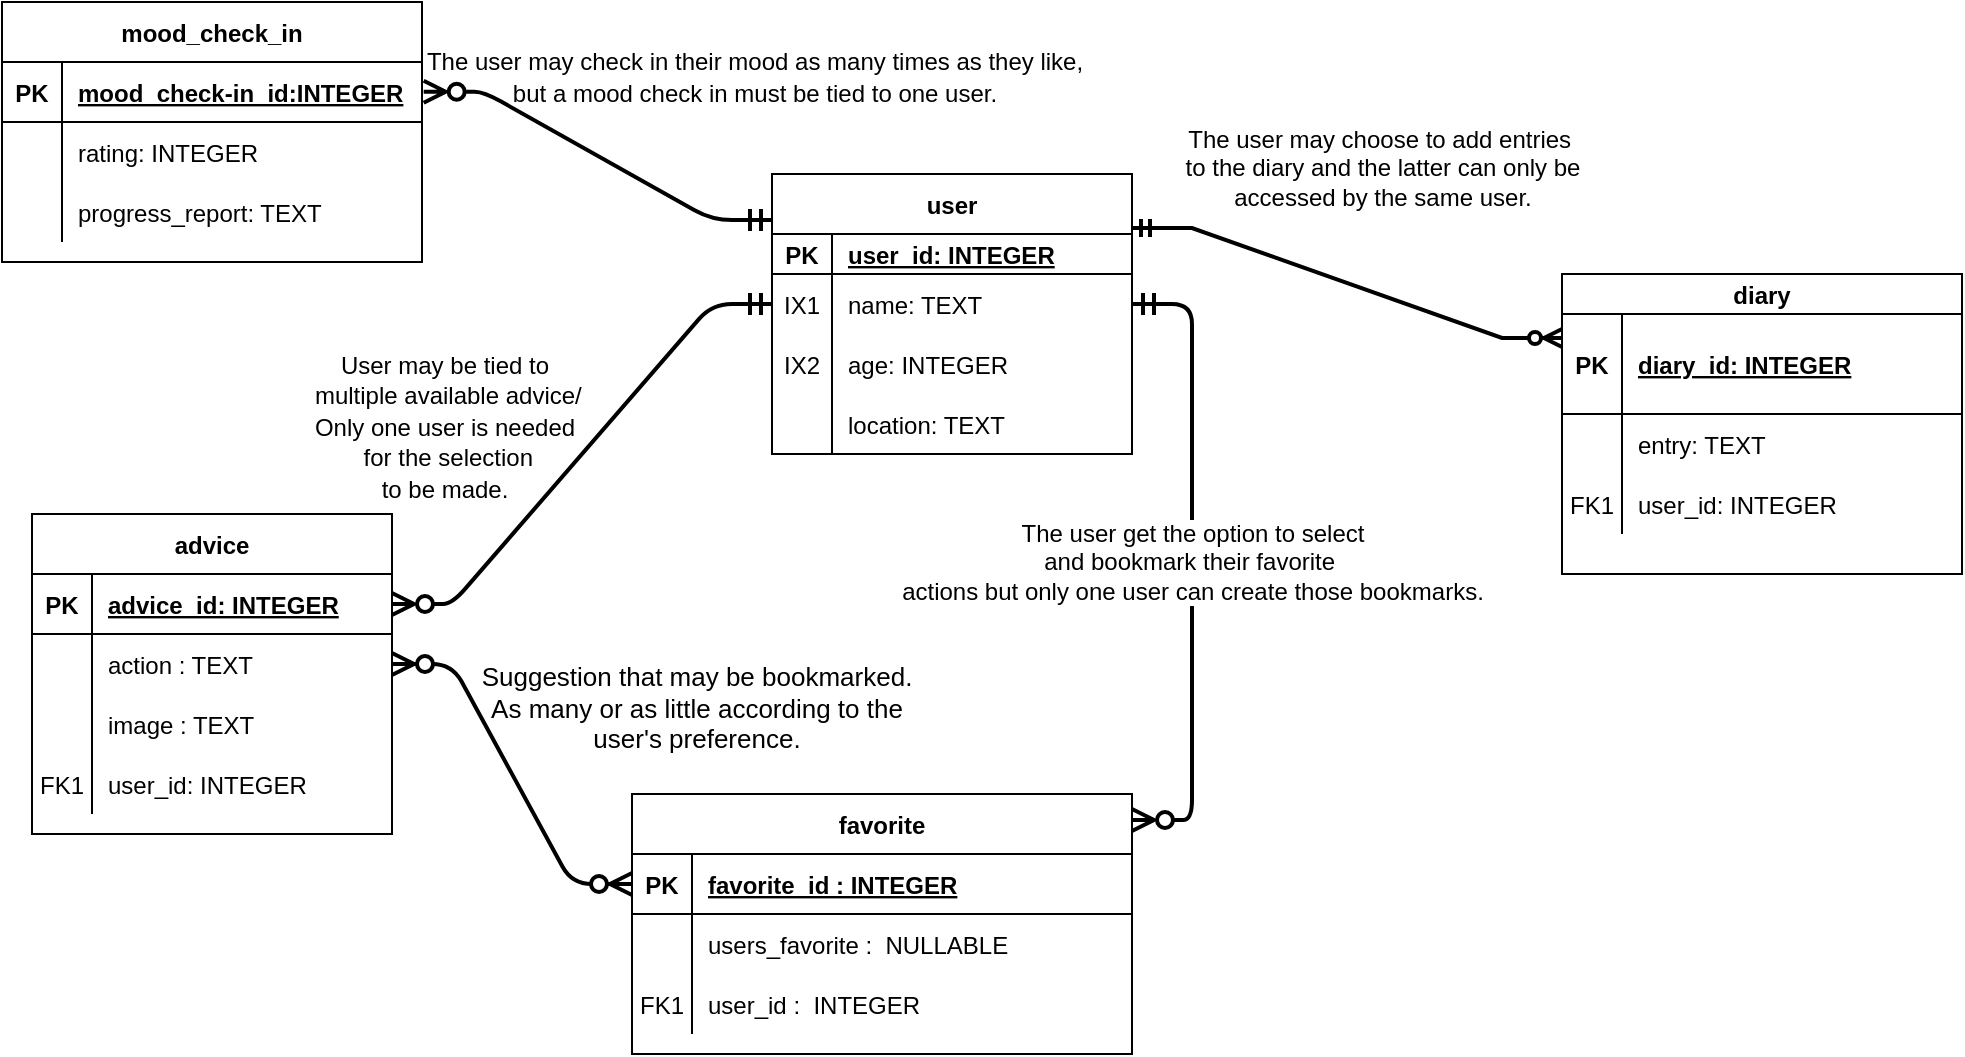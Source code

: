 <mxfile version="16.5.6" type="device"><diagram id="A5Q4melGZK6VVm9xVnYs" name="Page-1"><mxGraphModel dx="1209" dy="1062" grid="0" gridSize="10" guides="1" tooltips="1" connect="1" arrows="1" fold="1" page="0" pageScale="1" pageWidth="850" pageHeight="1100" background="#ffffff" math="0" shadow="0"><root><mxCell id="0"/><mxCell id="1" parent="0"/><mxCell id="EydL405cZTYyQnSdJN2e-1" value="user" style="shape=table;startSize=30;container=1;collapsible=1;childLayout=tableLayout;fixedRows=1;rowLines=0;fontStyle=1;align=center;resizeLast=1;" parent="1" vertex="1"><mxGeometry x="435" y="-20" width="180" height="140" as="geometry"/></mxCell><mxCell id="EydL405cZTYyQnSdJN2e-2" value="" style="shape=tableRow;horizontal=0;startSize=0;swimlaneHead=0;swimlaneBody=0;fillColor=none;collapsible=0;dropTarget=0;points=[[0,0.5],[1,0.5]];portConstraint=eastwest;top=0;left=0;right=0;bottom=1;" parent="EydL405cZTYyQnSdJN2e-1" vertex="1"><mxGeometry y="30" width="180" height="20" as="geometry"/></mxCell><mxCell id="EydL405cZTYyQnSdJN2e-3" value="PK" style="shape=partialRectangle;connectable=0;fillColor=none;top=0;left=0;bottom=0;right=0;fontStyle=1;overflow=hidden;" parent="EydL405cZTYyQnSdJN2e-2" vertex="1"><mxGeometry width="30" height="20" as="geometry"><mxRectangle width="30" height="20" as="alternateBounds"/></mxGeometry></mxCell><mxCell id="EydL405cZTYyQnSdJN2e-4" value="user_id: INTEGER" style="shape=partialRectangle;connectable=0;fillColor=none;top=0;left=0;bottom=0;right=0;align=left;spacingLeft=6;fontStyle=5;overflow=hidden;" parent="EydL405cZTYyQnSdJN2e-2" vertex="1"><mxGeometry x="30" width="150" height="20" as="geometry"><mxRectangle width="150" height="20" as="alternateBounds"/></mxGeometry></mxCell><mxCell id="EydL405cZTYyQnSdJN2e-5" value="" style="shape=tableRow;horizontal=0;startSize=0;swimlaneHead=0;swimlaneBody=0;fillColor=none;collapsible=0;dropTarget=0;points=[[0,0.5],[1,0.5]];portConstraint=eastwest;top=0;left=0;right=0;bottom=0;" parent="EydL405cZTYyQnSdJN2e-1" vertex="1"><mxGeometry y="50" width="180" height="30" as="geometry"/></mxCell><mxCell id="EydL405cZTYyQnSdJN2e-6" value="IX1" style="shape=partialRectangle;connectable=0;fillColor=none;top=0;left=0;bottom=0;right=0;editable=1;overflow=hidden;" parent="EydL405cZTYyQnSdJN2e-5" vertex="1"><mxGeometry width="30" height="30" as="geometry"><mxRectangle width="30" height="30" as="alternateBounds"/></mxGeometry></mxCell><mxCell id="EydL405cZTYyQnSdJN2e-7" value="name: TEXT" style="shape=partialRectangle;connectable=0;fillColor=none;top=0;left=0;bottom=0;right=0;align=left;spacingLeft=6;overflow=hidden;" parent="EydL405cZTYyQnSdJN2e-5" vertex="1"><mxGeometry x="30" width="150" height="30" as="geometry"><mxRectangle width="150" height="30" as="alternateBounds"/></mxGeometry></mxCell><mxCell id="EydL405cZTYyQnSdJN2e-8" value="" style="shape=tableRow;horizontal=0;startSize=0;swimlaneHead=0;swimlaneBody=0;fillColor=none;collapsible=0;dropTarget=0;points=[[0,0.5],[1,0.5]];portConstraint=eastwest;top=0;left=0;right=0;bottom=0;" parent="EydL405cZTYyQnSdJN2e-1" vertex="1"><mxGeometry y="80" width="180" height="30" as="geometry"/></mxCell><mxCell id="EydL405cZTYyQnSdJN2e-9" value="IX2" style="shape=partialRectangle;connectable=0;fillColor=none;top=0;left=0;bottom=0;right=0;editable=1;overflow=hidden;" parent="EydL405cZTYyQnSdJN2e-8" vertex="1"><mxGeometry width="30" height="30" as="geometry"><mxRectangle width="30" height="30" as="alternateBounds"/></mxGeometry></mxCell><mxCell id="EydL405cZTYyQnSdJN2e-10" value="age: INTEGER" style="shape=partialRectangle;connectable=0;fillColor=none;top=0;left=0;bottom=0;right=0;align=left;spacingLeft=6;overflow=hidden;" parent="EydL405cZTYyQnSdJN2e-8" vertex="1"><mxGeometry x="30" width="150" height="30" as="geometry"><mxRectangle width="150" height="30" as="alternateBounds"/></mxGeometry></mxCell><mxCell id="EydL405cZTYyQnSdJN2e-11" value="" style="shape=tableRow;horizontal=0;startSize=0;swimlaneHead=0;swimlaneBody=0;fillColor=none;collapsible=0;dropTarget=0;points=[[0,0.5],[1,0.5]];portConstraint=eastwest;top=0;left=0;right=0;bottom=0;" parent="EydL405cZTYyQnSdJN2e-1" vertex="1"><mxGeometry y="110" width="180" height="30" as="geometry"/></mxCell><mxCell id="EydL405cZTYyQnSdJN2e-12" value="" style="shape=partialRectangle;connectable=0;fillColor=none;top=0;left=0;bottom=0;right=0;editable=1;overflow=hidden;" parent="EydL405cZTYyQnSdJN2e-11" vertex="1"><mxGeometry width="30" height="30" as="geometry"><mxRectangle width="30" height="30" as="alternateBounds"/></mxGeometry></mxCell><mxCell id="EydL405cZTYyQnSdJN2e-13" value="location: TEXT" style="shape=partialRectangle;connectable=0;fillColor=none;top=0;left=0;bottom=0;right=0;align=left;spacingLeft=6;overflow=hidden;" parent="EydL405cZTYyQnSdJN2e-11" vertex="1"><mxGeometry x="30" width="150" height="30" as="geometry"><mxRectangle width="150" height="30" as="alternateBounds"/></mxGeometry></mxCell><mxCell id="EydL405cZTYyQnSdJN2e-53" value="advice" style="shape=table;startSize=30;container=1;collapsible=1;childLayout=tableLayout;fixedRows=1;rowLines=0;fontStyle=1;align=center;resizeLast=1;" parent="1" vertex="1"><mxGeometry x="65" y="150" width="180" height="160" as="geometry"/></mxCell><mxCell id="EydL405cZTYyQnSdJN2e-54" value="" style="shape=tableRow;horizontal=0;startSize=0;swimlaneHead=0;swimlaneBody=0;fillColor=none;collapsible=0;dropTarget=0;points=[[0,0.5],[1,0.5]];portConstraint=eastwest;top=0;left=0;right=0;bottom=1;" parent="EydL405cZTYyQnSdJN2e-53" vertex="1"><mxGeometry y="30" width="180" height="30" as="geometry"/></mxCell><mxCell id="EydL405cZTYyQnSdJN2e-55" value="PK" style="shape=partialRectangle;connectable=0;fillColor=none;top=0;left=0;bottom=0;right=0;fontStyle=1;overflow=hidden;" parent="EydL405cZTYyQnSdJN2e-54" vertex="1"><mxGeometry width="30" height="30" as="geometry"><mxRectangle width="30" height="30" as="alternateBounds"/></mxGeometry></mxCell><mxCell id="EydL405cZTYyQnSdJN2e-56" value="advice_id: INTEGER" style="shape=partialRectangle;connectable=0;fillColor=none;top=0;left=0;bottom=0;right=0;align=left;spacingLeft=6;fontStyle=5;overflow=hidden;" parent="EydL405cZTYyQnSdJN2e-54" vertex="1"><mxGeometry x="30" width="150" height="30" as="geometry"><mxRectangle width="150" height="30" as="alternateBounds"/></mxGeometry></mxCell><mxCell id="EydL405cZTYyQnSdJN2e-57" value="" style="shape=tableRow;horizontal=0;startSize=0;swimlaneHead=0;swimlaneBody=0;fillColor=none;collapsible=0;dropTarget=0;points=[[0,0.5],[1,0.5]];portConstraint=eastwest;top=0;left=0;right=0;bottom=0;" parent="EydL405cZTYyQnSdJN2e-53" vertex="1"><mxGeometry y="60" width="180" height="30" as="geometry"/></mxCell><mxCell id="EydL405cZTYyQnSdJN2e-58" value="" style="shape=partialRectangle;connectable=0;fillColor=none;top=0;left=0;bottom=0;right=0;editable=1;overflow=hidden;" parent="EydL405cZTYyQnSdJN2e-57" vertex="1"><mxGeometry width="30" height="30" as="geometry"><mxRectangle width="30" height="30" as="alternateBounds"/></mxGeometry></mxCell><mxCell id="EydL405cZTYyQnSdJN2e-59" value="action : TEXT" style="shape=partialRectangle;connectable=0;fillColor=none;top=0;left=0;bottom=0;right=0;align=left;spacingLeft=6;overflow=hidden;" parent="EydL405cZTYyQnSdJN2e-57" vertex="1"><mxGeometry x="30" width="150" height="30" as="geometry"><mxRectangle width="150" height="30" as="alternateBounds"/></mxGeometry></mxCell><mxCell id="EydL405cZTYyQnSdJN2e-202" value="" style="shape=tableRow;horizontal=0;startSize=0;swimlaneHead=0;swimlaneBody=0;fillColor=none;collapsible=0;dropTarget=0;points=[[0,0.5],[1,0.5]];portConstraint=eastwest;top=0;left=0;right=0;bottom=0;" parent="EydL405cZTYyQnSdJN2e-53" vertex="1"><mxGeometry y="90" width="180" height="30" as="geometry"/></mxCell><mxCell id="EydL405cZTYyQnSdJN2e-203" value="" style="shape=partialRectangle;connectable=0;fillColor=none;top=0;left=0;bottom=0;right=0;editable=1;overflow=hidden;" parent="EydL405cZTYyQnSdJN2e-202" vertex="1"><mxGeometry width="30" height="30" as="geometry"><mxRectangle width="30" height="30" as="alternateBounds"/></mxGeometry></mxCell><mxCell id="EydL405cZTYyQnSdJN2e-204" value="image : TEXT" style="shape=partialRectangle;connectable=0;fillColor=none;top=0;left=0;bottom=0;right=0;align=left;spacingLeft=6;overflow=hidden;" parent="EydL405cZTYyQnSdJN2e-202" vertex="1"><mxGeometry x="30" width="150" height="30" as="geometry"><mxRectangle width="150" height="30" as="alternateBounds"/></mxGeometry></mxCell><mxCell id="HIgUrnBIAyY7l69PzQ1q-31" value="" style="shape=tableRow;horizontal=0;startSize=0;swimlaneHead=0;swimlaneBody=0;fillColor=none;collapsible=0;dropTarget=0;points=[[0,0.5],[1,0.5]];portConstraint=eastwest;top=0;left=0;right=0;bottom=0;" vertex="1" parent="EydL405cZTYyQnSdJN2e-53"><mxGeometry y="120" width="180" height="30" as="geometry"/></mxCell><mxCell id="HIgUrnBIAyY7l69PzQ1q-32" value="FK1" style="shape=partialRectangle;connectable=0;fillColor=none;top=0;left=0;bottom=0;right=0;editable=1;overflow=hidden;" vertex="1" parent="HIgUrnBIAyY7l69PzQ1q-31"><mxGeometry width="30" height="30" as="geometry"><mxRectangle width="30" height="30" as="alternateBounds"/></mxGeometry></mxCell><mxCell id="HIgUrnBIAyY7l69PzQ1q-33" value="user_id: INTEGER" style="shape=partialRectangle;connectable=0;fillColor=none;top=0;left=0;bottom=0;right=0;align=left;spacingLeft=6;overflow=hidden;" vertex="1" parent="HIgUrnBIAyY7l69PzQ1q-31"><mxGeometry x="30" width="150" height="30" as="geometry"><mxRectangle width="150" height="30" as="alternateBounds"/></mxGeometry></mxCell><mxCell id="EydL405cZTYyQnSdJN2e-118" value="favorite" style="shape=table;startSize=30;container=1;collapsible=1;childLayout=tableLayout;fixedRows=1;rowLines=0;fontStyle=1;align=center;resizeLast=1;" parent="1" vertex="1"><mxGeometry x="365" y="290" width="250" height="130" as="geometry"/></mxCell><mxCell id="EydL405cZTYyQnSdJN2e-119" value="" style="shape=tableRow;horizontal=0;startSize=0;swimlaneHead=0;swimlaneBody=0;fillColor=none;collapsible=0;dropTarget=0;points=[[0,0.5],[1,0.5]];portConstraint=eastwest;top=0;left=0;right=0;bottom=1;" parent="EydL405cZTYyQnSdJN2e-118" vertex="1"><mxGeometry y="30" width="250" height="30" as="geometry"/></mxCell><mxCell id="EydL405cZTYyQnSdJN2e-120" value="PK" style="shape=partialRectangle;connectable=0;fillColor=none;top=0;left=0;bottom=0;right=0;fontStyle=1;overflow=hidden;" parent="EydL405cZTYyQnSdJN2e-119" vertex="1"><mxGeometry width="30" height="30" as="geometry"><mxRectangle width="30" height="30" as="alternateBounds"/></mxGeometry></mxCell><mxCell id="EydL405cZTYyQnSdJN2e-121" value="favorite_id : INTEGER" style="shape=partialRectangle;connectable=0;fillColor=none;top=0;left=0;bottom=0;right=0;align=left;spacingLeft=6;fontStyle=5;overflow=hidden;" parent="EydL405cZTYyQnSdJN2e-119" vertex="1"><mxGeometry x="30" width="220" height="30" as="geometry"><mxRectangle width="220" height="30" as="alternateBounds"/></mxGeometry></mxCell><mxCell id="EydL405cZTYyQnSdJN2e-125" value="" style="shape=tableRow;horizontal=0;startSize=0;swimlaneHead=0;swimlaneBody=0;fillColor=none;collapsible=0;dropTarget=0;points=[[0,0.5],[1,0.5]];portConstraint=eastwest;top=0;left=0;right=0;bottom=0;" parent="EydL405cZTYyQnSdJN2e-118" vertex="1"><mxGeometry y="60" width="250" height="30" as="geometry"/></mxCell><mxCell id="EydL405cZTYyQnSdJN2e-126" value="" style="shape=partialRectangle;connectable=0;fillColor=none;top=0;left=0;bottom=0;right=0;editable=1;overflow=hidden;" parent="EydL405cZTYyQnSdJN2e-125" vertex="1"><mxGeometry width="30" height="30" as="geometry"><mxRectangle width="30" height="30" as="alternateBounds"/></mxGeometry></mxCell><mxCell id="EydL405cZTYyQnSdJN2e-127" value="users_favorite :  NULLABLE" style="shape=partialRectangle;connectable=0;fillColor=none;top=0;left=0;bottom=0;right=0;align=left;spacingLeft=6;overflow=hidden;" parent="EydL405cZTYyQnSdJN2e-125" vertex="1"><mxGeometry x="30" width="220" height="30" as="geometry"><mxRectangle width="220" height="30" as="alternateBounds"/></mxGeometry></mxCell><mxCell id="HIgUrnBIAyY7l69PzQ1q-28" value="" style="shape=tableRow;horizontal=0;startSize=0;swimlaneHead=0;swimlaneBody=0;fillColor=none;collapsible=0;dropTarget=0;points=[[0,0.5],[1,0.5]];portConstraint=eastwest;top=0;left=0;right=0;bottom=0;" vertex="1" parent="EydL405cZTYyQnSdJN2e-118"><mxGeometry y="90" width="250" height="30" as="geometry"/></mxCell><mxCell id="HIgUrnBIAyY7l69PzQ1q-29" value="FK1" style="shape=partialRectangle;connectable=0;fillColor=none;top=0;left=0;bottom=0;right=0;editable=1;overflow=hidden;" vertex="1" parent="HIgUrnBIAyY7l69PzQ1q-28"><mxGeometry width="30" height="30" as="geometry"><mxRectangle width="30" height="30" as="alternateBounds"/></mxGeometry></mxCell><mxCell id="HIgUrnBIAyY7l69PzQ1q-30" value="user_id :  INTEGER" style="shape=partialRectangle;connectable=0;fillColor=none;top=0;left=0;bottom=0;right=0;align=left;spacingLeft=6;overflow=hidden;" vertex="1" parent="HIgUrnBIAyY7l69PzQ1q-28"><mxGeometry x="30" width="220" height="30" as="geometry"><mxRectangle width="220" height="30" as="alternateBounds"/></mxGeometry></mxCell><mxCell id="EydL405cZTYyQnSdJN2e-141" value="diary" style="shape=table;startSize=20;container=1;collapsible=1;childLayout=tableLayout;fixedRows=1;rowLines=0;fontStyle=1;align=center;resizeLast=1;" parent="1" vertex="1"><mxGeometry x="830" y="30" width="200" height="150" as="geometry"/></mxCell><mxCell id="EydL405cZTYyQnSdJN2e-142" value="" style="shape=tableRow;horizontal=0;startSize=0;swimlaneHead=0;swimlaneBody=0;fillColor=none;collapsible=0;dropTarget=0;points=[[0,0.5],[1,0.5]];portConstraint=eastwest;top=0;left=0;right=0;bottom=1;" parent="EydL405cZTYyQnSdJN2e-141" vertex="1"><mxGeometry y="20" width="200" height="50" as="geometry"/></mxCell><mxCell id="EydL405cZTYyQnSdJN2e-143" value="PK" style="shape=partialRectangle;connectable=0;fillColor=none;top=0;left=0;bottom=0;right=0;fontStyle=1;overflow=hidden;" parent="EydL405cZTYyQnSdJN2e-142" vertex="1"><mxGeometry width="30" height="50" as="geometry"><mxRectangle width="30" height="50" as="alternateBounds"/></mxGeometry></mxCell><mxCell id="EydL405cZTYyQnSdJN2e-144" value="diary_id: INTEGER" style="shape=partialRectangle;connectable=0;fillColor=none;top=0;left=0;bottom=0;right=0;align=left;spacingLeft=6;fontStyle=5;overflow=hidden;" parent="EydL405cZTYyQnSdJN2e-142" vertex="1"><mxGeometry x="30" width="170" height="50" as="geometry"><mxRectangle width="170" height="50" as="alternateBounds"/></mxGeometry></mxCell><mxCell id="EydL405cZTYyQnSdJN2e-145" value="" style="shape=tableRow;horizontal=0;startSize=0;swimlaneHead=0;swimlaneBody=0;fillColor=none;collapsible=0;dropTarget=0;points=[[0,0.5],[1,0.5]];portConstraint=eastwest;top=0;left=0;right=0;bottom=0;" parent="EydL405cZTYyQnSdJN2e-141" vertex="1"><mxGeometry y="70" width="200" height="30" as="geometry"/></mxCell><mxCell id="EydL405cZTYyQnSdJN2e-146" value="" style="shape=partialRectangle;connectable=0;fillColor=none;top=0;left=0;bottom=0;right=0;editable=1;overflow=hidden;" parent="EydL405cZTYyQnSdJN2e-145" vertex="1"><mxGeometry width="30" height="30" as="geometry"><mxRectangle width="30" height="30" as="alternateBounds"/></mxGeometry></mxCell><mxCell id="EydL405cZTYyQnSdJN2e-147" value="entry: TEXT" style="shape=partialRectangle;connectable=0;fillColor=none;top=0;left=0;bottom=0;right=0;align=left;spacingLeft=6;overflow=hidden;" parent="EydL405cZTYyQnSdJN2e-145" vertex="1"><mxGeometry x="30" width="170" height="30" as="geometry"><mxRectangle width="170" height="30" as="alternateBounds"/></mxGeometry></mxCell><mxCell id="HIgUrnBIAyY7l69PzQ1q-25" value="" style="shape=tableRow;horizontal=0;startSize=0;swimlaneHead=0;swimlaneBody=0;fillColor=none;collapsible=0;dropTarget=0;points=[[0,0.5],[1,0.5]];portConstraint=eastwest;top=0;left=0;right=0;bottom=0;" vertex="1" parent="EydL405cZTYyQnSdJN2e-141"><mxGeometry y="100" width="200" height="30" as="geometry"/></mxCell><mxCell id="HIgUrnBIAyY7l69PzQ1q-26" value="FK1" style="shape=partialRectangle;connectable=0;fillColor=none;top=0;left=0;bottom=0;right=0;editable=1;overflow=hidden;" vertex="1" parent="HIgUrnBIAyY7l69PzQ1q-25"><mxGeometry width="30" height="30" as="geometry"><mxRectangle width="30" height="30" as="alternateBounds"/></mxGeometry></mxCell><mxCell id="HIgUrnBIAyY7l69PzQ1q-27" value="user_id: INTEGER" style="shape=partialRectangle;connectable=0;fillColor=none;top=0;left=0;bottom=0;right=0;align=left;spacingLeft=6;overflow=hidden;" vertex="1" parent="HIgUrnBIAyY7l69PzQ1q-25"><mxGeometry x="30" width="170" height="30" as="geometry"><mxRectangle width="170" height="30" as="alternateBounds"/></mxGeometry></mxCell><mxCell id="EydL405cZTYyQnSdJN2e-154" value="mood_check_in" style="shape=table;startSize=30;container=1;collapsible=1;childLayout=tableLayout;fixedRows=1;rowLines=0;fontStyle=1;align=center;resizeLast=1;" parent="1" vertex="1"><mxGeometry x="50" y="-106" width="210" height="130" as="geometry"/></mxCell><mxCell id="EydL405cZTYyQnSdJN2e-155" value="" style="shape=tableRow;horizontal=0;startSize=0;swimlaneHead=0;swimlaneBody=0;fillColor=none;collapsible=0;dropTarget=0;points=[[0,0.5],[1,0.5]];portConstraint=eastwest;top=0;left=0;right=0;bottom=1;" parent="EydL405cZTYyQnSdJN2e-154" vertex="1"><mxGeometry y="30" width="210" height="30" as="geometry"/></mxCell><mxCell id="EydL405cZTYyQnSdJN2e-156" value="PK" style="shape=partialRectangle;connectable=0;fillColor=none;top=0;left=0;bottom=0;right=0;fontStyle=1;overflow=hidden;" parent="EydL405cZTYyQnSdJN2e-155" vertex="1"><mxGeometry width="30" height="30" as="geometry"><mxRectangle width="30" height="30" as="alternateBounds"/></mxGeometry></mxCell><mxCell id="EydL405cZTYyQnSdJN2e-157" value="mood_check-in_id:INTEGER" style="shape=partialRectangle;connectable=0;fillColor=none;top=0;left=0;bottom=0;right=0;align=left;spacingLeft=6;fontStyle=5;overflow=hidden;" parent="EydL405cZTYyQnSdJN2e-155" vertex="1"><mxGeometry x="30" width="180" height="30" as="geometry"><mxRectangle width="180" height="30" as="alternateBounds"/></mxGeometry></mxCell><mxCell id="EydL405cZTYyQnSdJN2e-158" value="" style="shape=tableRow;horizontal=0;startSize=0;swimlaneHead=0;swimlaneBody=0;fillColor=none;collapsible=0;dropTarget=0;points=[[0,0.5],[1,0.5]];portConstraint=eastwest;top=0;left=0;right=0;bottom=0;" parent="EydL405cZTYyQnSdJN2e-154" vertex="1"><mxGeometry y="60" width="210" height="30" as="geometry"/></mxCell><mxCell id="EydL405cZTYyQnSdJN2e-159" value="" style="shape=partialRectangle;connectable=0;fillColor=none;top=0;left=0;bottom=0;right=0;editable=1;overflow=hidden;" parent="EydL405cZTYyQnSdJN2e-158" vertex="1"><mxGeometry width="30" height="30" as="geometry"><mxRectangle width="30" height="30" as="alternateBounds"/></mxGeometry></mxCell><mxCell id="EydL405cZTYyQnSdJN2e-160" value="rating: INTEGER" style="shape=partialRectangle;connectable=0;fillColor=none;top=0;left=0;bottom=0;right=0;align=left;spacingLeft=6;overflow=hidden;" parent="EydL405cZTYyQnSdJN2e-158" vertex="1"><mxGeometry x="30" width="180" height="30" as="geometry"><mxRectangle width="180" height="30" as="alternateBounds"/></mxGeometry></mxCell><mxCell id="HIgUrnBIAyY7l69PzQ1q-16" value="" style="shape=tableRow;horizontal=0;startSize=0;swimlaneHead=0;swimlaneBody=0;fillColor=none;collapsible=0;dropTarget=0;points=[[0,0.5],[1,0.5]];portConstraint=eastwest;top=0;left=0;right=0;bottom=0;" vertex="1" parent="EydL405cZTYyQnSdJN2e-154"><mxGeometry y="90" width="210" height="30" as="geometry"/></mxCell><mxCell id="HIgUrnBIAyY7l69PzQ1q-17" value="" style="shape=partialRectangle;connectable=0;fillColor=none;top=0;left=0;bottom=0;right=0;editable=1;overflow=hidden;" vertex="1" parent="HIgUrnBIAyY7l69PzQ1q-16"><mxGeometry width="30" height="30" as="geometry"><mxRectangle width="30" height="30" as="alternateBounds"/></mxGeometry></mxCell><mxCell id="HIgUrnBIAyY7l69PzQ1q-18" value="progress_report: TEXT" style="shape=partialRectangle;connectable=0;fillColor=none;top=0;left=0;bottom=0;right=0;align=left;spacingLeft=6;overflow=hidden;" vertex="1" parent="HIgUrnBIAyY7l69PzQ1q-16"><mxGeometry x="30" width="180" height="30" as="geometry"><mxRectangle width="180" height="30" as="alternateBounds"/></mxGeometry></mxCell><mxCell id="EydL405cZTYyQnSdJN2e-188" value="" style="edgeStyle=entityRelationEdgeStyle;fontSize=12;html=1;endArrow=ERzeroToMany;startArrow=ERmandOne;rounded=1;entryX=1;entryY=0.5;entryDx=0;entryDy=0;exitX=0;exitY=0.5;exitDx=0;exitDy=0;strokeWidth=2;endSize=8;startSize=8;endFill=0;" parent="1" source="EydL405cZTYyQnSdJN2e-5" target="EydL405cZTYyQnSdJN2e-54" edge="1"><mxGeometry x="0.05" y="-14" width="100" height="100" relative="1" as="geometry"><mxPoint x="350" y="340" as="sourcePoint"/><mxPoint x="250" y="440" as="targetPoint"/><mxPoint as="offset"/></mxGeometry></mxCell><mxCell id="EydL405cZTYyQnSdJN2e-191" value="The user may choose to add entries&amp;nbsp;&lt;br&gt;to the diary and the latter can only be&lt;br&gt;accessed by the same user." style="edgeStyle=entityRelationEdgeStyle;fontSize=12;html=1;endArrow=ERzeroToMany;startArrow=ERmandOne;rounded=0;exitX=1;exitY=0.5;exitDx=0;exitDy=0;entryX=0;entryY=0.5;entryDx=0;entryDy=0;strokeWidth=2;" parent="1" edge="1"><mxGeometry x="-0.024" y="60" width="100" height="100" relative="1" as="geometry"><mxPoint x="615" y="7" as="sourcePoint"/><mxPoint x="830" y="62" as="targetPoint"/><mxPoint as="offset"/></mxGeometry></mxCell><mxCell id="HIgUrnBIAyY7l69PzQ1q-6" value="The user get the option to select &lt;br&gt;and bookmark their favorite&amp;nbsp;&lt;br&gt;actions but only one user can create those bookmarks." style="edgeStyle=entityRelationEdgeStyle;fontSize=12;html=1;endArrow=ERmandOne;startArrow=ERzeroToMany;endFill=0;startFill=0;strokeWidth=2;endSize=8;startSize=8;jumpSize=11;entryX=1;entryY=0.5;entryDx=0;entryDy=0;targetPerimeterSpacing=8;sourcePerimeterSpacing=7;rounded=1;exitX=1;exitY=0.1;exitDx=0;exitDy=0;exitPerimeter=0;" edge="1" parent="1" source="EydL405cZTYyQnSdJN2e-118" target="EydL405cZTYyQnSdJN2e-5"><mxGeometry width="100" height="100" relative="1" as="geometry"><mxPoint x="640" y="340" as="sourcePoint"/><mxPoint x="960" y="250" as="targetPoint"/></mxGeometry></mxCell><mxCell id="HIgUrnBIAyY7l69PzQ1q-11" value="" style="edgeStyle=entityRelationEdgeStyle;fontSize=12;html=1;endArrow=ERmandOne;startArrow=ERzeroToMany;rounded=1;startSize=8;endSize=8;sourcePerimeterSpacing=8;targetPerimeterSpacing=8;strokeWidth=2;jumpSize=11;entryX=0;entryY=0.5;entryDx=0;entryDy=0;exitX=1.004;exitY=-0.137;exitDx=0;exitDy=0;exitPerimeter=0;endFill=0;startFill=0;" edge="1" parent="1"><mxGeometry width="100" height="100" relative="1" as="geometry"><mxPoint x="260.84" y="-61.11" as="sourcePoint"/><mxPoint x="435" y="3" as="targetPoint"/></mxGeometry></mxCell><mxCell id="HIgUrnBIAyY7l69PzQ1q-19" value="" style="edgeStyle=entityRelationEdgeStyle;fontSize=12;html=1;endArrow=ERzeroToMany;endFill=1;startArrow=ERzeroToMany;rounded=1;startSize=8;endSize=8;sourcePerimeterSpacing=8;targetPerimeterSpacing=8;strokeWidth=2;jumpSize=11;exitX=1;exitY=0.5;exitDx=0;exitDy=0;entryX=0;entryY=0.5;entryDx=0;entryDy=0;" edge="1" parent="1" source="EydL405cZTYyQnSdJN2e-57" target="EydL405cZTYyQnSdJN2e-119"><mxGeometry width="100" height="100" relative="1" as="geometry"><mxPoint x="480" y="130" as="sourcePoint"/><mxPoint x="580" y="30" as="targetPoint"/></mxGeometry></mxCell><mxCell id="HIgUrnBIAyY7l69PzQ1q-21" value="&lt;span style=&quot;font-size: 12px&quot;&gt;The user may check in their mood as many times as they like,&lt;/span&gt;&lt;br style=&quot;font-size: 12px&quot;&gt;&lt;span style=&quot;font-size: 12px&quot;&gt;but a mood check in must be tied to one user.&lt;/span&gt;" style="text;html=1;align=center;verticalAlign=middle;resizable=0;points=[];autosize=1;strokeColor=none;fillColor=none;fontSize=13;" vertex="1" parent="1"><mxGeometry x="257" y="-88" width="338" height="38" as="geometry"/></mxCell><mxCell id="HIgUrnBIAyY7l69PzQ1q-22" value="&lt;span style=&quot;font-size: 12px&quot;&gt;User may be tied to&lt;/span&gt;&lt;br style=&quot;font-size: 12px&quot;&gt;&lt;span style=&quot;font-size: 12px&quot;&gt;&amp;nbsp;multiple available advice/&lt;/span&gt;&lt;br style=&quot;font-size: 12px&quot;&gt;&lt;span style=&quot;font-size: 12px&quot;&gt;Only one user is needed&lt;/span&gt;&lt;br style=&quot;font-size: 12px&quot;&gt;&lt;span style=&quot;font-size: 12px&quot;&gt;&amp;nbsp;for the selection&lt;/span&gt;&lt;br style=&quot;font-size: 12px&quot;&gt;&lt;span style=&quot;font-size: 12px&quot;&gt;to be made.&lt;/span&gt;" style="text;html=1;align=center;verticalAlign=middle;resizable=0;points=[];autosize=1;strokeColor=none;fillColor=none;fontSize=13;" vertex="1" parent="1"><mxGeometry x="197" y="62" width="147" height="88" as="geometry"/></mxCell><mxCell id="HIgUrnBIAyY7l69PzQ1q-24" value="Suggestion that may be bookmarked.&lt;br&gt;As many or as little according to the&lt;br&gt;user's preference." style="text;html=1;align=center;verticalAlign=middle;resizable=0;points=[];autosize=1;strokeColor=none;fillColor=none;fontSize=13;" vertex="1" parent="1"><mxGeometry x="282" y="222" width="230" height="50" as="geometry"/></mxCell></root></mxGraphModel></diagram></mxfile>